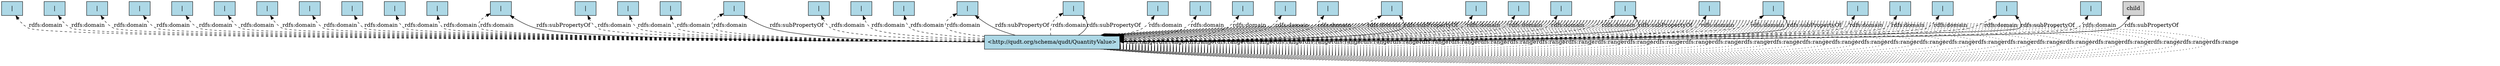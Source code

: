 digraph "Object Properties" {
  rankdir=BT;
  node [shape=box, style=filled];
  "|" [label="domain", fillcolor=lightgreen];
  "prop" [label="|", fillcolor=lightblue];
  "|" -> "prop" [label="rdfs:domain", style="dashed"];
  "|" [label="range", fillcolor=lightblue];
  "|" -> "|" [label="rdfs:range", style="dotted"];
  "|" [label="|", fillcolor=lightgreen];
  "http://www.w3.org/2004/02/skos/core#inScheme" [label="|", fillcolor=lightblue];
  "|" -> "http://www.w3.org/2004/02/skos/core#inScheme" [label="rdfs:domain", style="dashed"];
  "|" [label="|", fillcolor=lightblue];
  "|" -> "|" [label="rdfs:range", style="dotted"];
  "|" [label="<http://connectdigitalstudy.com/ontology#Computation>", fillcolor=lightgreen];
  "http://connectdigitalstudy.com/ontology#infersPhenotype" [label="|", fillcolor=lightblue];
  "|" -> "http://connectdigitalstudy.com/ontology#infersPhenotype" [label="rdfs:domain", style="dashed"];
  "|" [label="<http://connectdigitalstudy.com/ontology#DigitalPhenotype>", fillcolor=lightblue];
  "|" -> "|" [label="rdfs:range", style="dotted"];
  "|" [label="<http://connectdigitalstudy.com/ontology#Feature>", fillcolor=lightgreen];
  "http://connectdigitalstudy.com/ontology#requiresComputation" [label="|", fillcolor=lightblue];
  "|" -> "http://connectdigitalstudy.com/ontology#requiresComputation" [label="rdfs:domain", style="dashed"];
  "|" [label="<http://connectdigitalstudy.com/ontology#Computation>", fillcolor=lightblue];
  "|" -> "|" [label="rdfs:range", style="dotted"];
  "|" [label="<http://connectdigitalstudy.com/ontology#ResponseItem>", fillcolor=lightgreen];
  "http://connectdigitalstudy.com/ontology#answersQuestion" [label="|", fillcolor=lightblue];
  "|" -> "http://connectdigitalstudy.com/ontology#answersQuestion" [label="rdfs:domain", style="dashed"];
  "|" [label="<http://connectdigitalstudy.com/ontology#Question>", fillcolor=lightblue];
  "|" -> "|" [label="rdfs:range", style="dotted"];
  "|" [label="|", fillcolor=lightgreen];
  "http://www.w3.org/ns/sosa/observedProperty" [label="|", fillcolor=lightblue];
  "|" -> "http://www.w3.org/ns/sosa/observedProperty" [label="rdfs:domain", style="dashed"];
  "|" [label="|", fillcolor=lightblue];
  "|" -> "|" [label="rdfs:range", style="dotted"];
  "|" [label="|", fillcolor=lightgreen];
  "http://www.w3.org/2004/02/skos/core#related" [label="|", fillcolor=lightblue];
  "|" -> "http://www.w3.org/2004/02/skos/core#related" [label="rdfs:domain", style="dashed"];
  "|" [label="|", fillcolor=lightblue];
  "|" -> "|" [label="rdfs:range", style="dotted"];
  "|" [label="<http://connectdigitalstudy.com/ontology#Feature>", fillcolor=lightgreen];
  "http://connectdigitalstudy.com/ontology#hasMeasurement" [label="|", fillcolor=lightblue];
  "|" -> "http://connectdigitalstudy.com/ontology#hasMeasurement" [label="rdfs:domain", style="dashed"];
  "|" [label="<http://connectdigitalstudy.com/ontology#Measurement>", fillcolor=lightblue];
  "|" -> "|" [label="rdfs:range", style="dotted"];
  "|" [label="|", fillcolor=lightgreen];
  "http://www.w3.org/ns/prov#wasAssociatedWith" [label="|", fillcolor=lightblue];
  "|" -> "http://www.w3.org/ns/prov#wasAssociatedWith" [label="rdfs:domain", style="dashed"];
  "|" [label="|", fillcolor=lightblue];
  "|" -> "|" [label="rdfs:range", style="dotted"];
  "|" [label="|", fillcolor=lightgreen];
  "http://www.w3.org/2004/02/skos/core#broader" [label="|", fillcolor=lightblue];
  "|" -> "http://www.w3.org/2004/02/skos/core#broader" [label="rdfs:domain", style="dashed"];
  "|" [label="|", fillcolor=lightblue];
  "|" -> "|" [label="rdfs:range", style="dotted"];
  "|" [label="<http://connectdigitalstudy.com/ontology#QuestionnaireEntry>", fillcolor=lightgreen];
  "http://connectdigitalstudy.com/ontology#hasResponseItem" [label="|", fillcolor=lightblue];
  "|" -> "http://connectdigitalstudy.com/ontology#hasResponseItem" [label="rdfs:domain", style="dashed"];
  "|" [label="<http://connectdigitalstudy.com/ontology#ResponseItem>", fillcolor=lightblue];
  "|" -> "|" [label="rdfs:range", style="dotted"];
  "|" [label="<http://connectdigitalstudy.com/ontology#DerivedFeature>", fillcolor=lightgreen];
  "http://connectdigitalstudy.com/ontology#wasDerivedFrom" [label="|", fillcolor=lightblue];
  "|" -> "http://connectdigitalstudy.com/ontology#wasDerivedFrom" [label="rdfs:domain", style="dashed"];
  "|" [label="owl:Thing", fillcolor=lightblue];
  "|" -> "|" [label="rdfs:range", style="dotted"];
  "|" [label="|", fillcolor=lightgreen];
  "http://www.w3.org/ns/prov#wasGeneratedBy" [label="|", fillcolor=lightblue];
  "|" -> "http://www.w3.org/ns/prov#wasGeneratedBy" [label="rdfs:domain", style="dashed"];
  "|" [label="|", fillcolor=lightblue];
  "|" -> "|" [label="rdfs:range", style="dotted"];
  "|" [label="<http://connectdigitalstudy.com/ontology#DataSet>", fillcolor=lightgreen];
  "http://connectdigitalstudy.com/ontology#usedDataInterface" [label="|", fillcolor=lightblue];
  "|" -> "http://connectdigitalstudy.com/ontology#usedDataInterface" [label="rdfs:domain", style="dashed"];
  "|" [label="<http://connectdigitalstudy.com/ontology#DataInterface>", fillcolor=lightblue];
  "|" -> "|" [label="rdfs:range", style="dotted"];
  "|" [label="owl:Thing", fillcolor=lightgreen];
  "http://connectdigitalstudy.com/ontology#hasContext" [label="|", fillcolor=lightblue];
  "|" -> "http://connectdigitalstudy.com/ontology#hasContext" [label="rdfs:domain", style="dashed"];
  "|" [label="<http://connectdigitalstudy.com/ontology#ObservationContext>", fillcolor=lightblue];
  "|" -> "|" [label="rdfs:range", style="dotted"];
  "|" [label="<http://connectdigitalstudy.com/ontology#NotificationEvent>", fillcolor=lightgreen];
  "http://connectdigitalstudy.com/ontology#usedAppInterface" [label="|", fillcolor=lightblue];
  "|" -> "http://connectdigitalstudy.com/ontology#usedAppInterface" [label="rdfs:domain", style="dashed"];
  "|" [label="<http://connectdigitalstudy.com/ontology#AppInterface>", fillcolor=lightblue];
  "|" -> "|" [label="rdfs:range", style="dotted"];
  "|" [label="<http://connectdigitalstudy.com/ontology#SleepStageMeasurement>", fillcolor=lightgreen];
  "http://connectdigitalstudy.com/ontology#hasStage" [label="|", fillcolor=lightblue];
  "|" -> "http://connectdigitalstudy.com/ontology#hasStage" [label="rdfs:domain", style="dashed"];
  "|" [label="<http://connectdigitalstudy.com/ontology#SleepStage>", fillcolor=lightblue];
  "|" -> "|" [label="rdfs:range", style="dotted"];
  "|" [label="<http://connectdigitalstudy.com/ontology#Question>", fillcolor=lightgreen];
  "http://connectdigitalstudy.com/ontology#hasResponseFormat" [label="|", fillcolor=lightblue];
  "|" -> "http://connectdigitalstudy.com/ontology#hasResponseFormat" [label="rdfs:domain", style="dashed"];
  "|" [label="<http://connectdigitalstudy.com/ontology#ResponseFormat>", fillcolor=lightblue];
  "|" -> "|" [label="rdfs:range", style="dotted"];
  "|" [label="<http://connectdigitalstudy.com/ontology#QuestionnaireEntry>", fillcolor=lightgreen];
  "http://connectdigitalstudy.com/ontology#wasReportedBy" [label="|", fillcolor=lightblue];
  "|" -> "http://connectdigitalstudy.com/ontology#wasReportedBy" [label="rdfs:domain", style="dashed"];
  "|" [label="<http://connectdigitalstudy.com/ontology#Participant>", fillcolor=lightblue];
  "|" -> "|" [label="rdfs:range", style="dotted"];
  "|" [label="owl:Thing", fillcolor=lightgreen];
  "http://connectdigitalstudy.com/ontology#wasGeneratedBy" [label="|", fillcolor=lightblue];
  "|" -> "http://connectdigitalstudy.com/ontology#wasGeneratedBy" [label="rdfs:domain", style="dashed"];
  "|" [label="<http://connectdigitalstudy.com/ontology#Computation>", fillcolor=lightblue];
  "|" -> "|" [label="rdfs:range", style="dotted"];
  "|" [label="<http://connectdigitalstudy.com/ontology#Computation>", fillcolor=lightgreen];
  "http://connectdigitalstudy.com/ontology#associatedWithDevice" [label="|", fillcolor=lightblue];
  "|" -> "http://connectdigitalstudy.com/ontology#associatedWithDevice" [label="rdfs:domain", style="dashed"];
  "|" [label="<http://connectdigitalstudy.com/ontology#Device>", fillcolor=lightblue];
  "|" -> "|" [label="rdfs:range", style="dotted"];
  "|" [label="|", fillcolor=lightgreen];
  "http://qudt.org/schema/qudt/unit" [label="|", fillcolor=lightblue];
  "|" -> "http://qudt.org/schema/qudt/unit" [label="rdfs:domain", style="dashed"];
  "|" [label="|", fillcolor=lightblue];
  "|" -> "|" [label="rdfs:range", style="dotted"];
  "|" [label="|", fillcolor=lightgreen];
  "http://www.w3.org/2004/02/skos/core#hasTopConcept" [label="|", fillcolor=lightblue];
  "|" -> "http://www.w3.org/2004/02/skos/core#hasTopConcept" [label="rdfs:domain", style="dashed"];
  "|" [label="|", fillcolor=lightblue];
  "|" -> "|" [label="rdfs:range", style="dotted"];
  "|" [label="|", fillcolor=lightgreen];
  "http://www.w3.org/ns/sosa/hasFeatureOfInterest" [label="|", fillcolor=lightblue];
  "|" -> "http://www.w3.org/ns/sosa/hasFeatureOfInterest" [label="rdfs:domain", style="dashed"];
  "|" [label="|", fillcolor=lightblue];
  "|" -> "|" [label="rdfs:range", style="dotted"];
  "|" [label="<http://connectdigitalstudy.com/ontology#DataSet>", fillcolor=lightgreen];
  "http://connectdigitalstudy.com/ontology#wasCollectedFrom" [label="|", fillcolor=lightblue];
  "|" -> "http://connectdigitalstudy.com/ontology#wasCollectedFrom" [label="rdfs:domain", style="dashed"];
  "|" [label="<http://connectdigitalstudy.com/ontology#Participant>", fillcolor=lightblue];
  "|" -> "|" [label="rdfs:range", style="dotted"];
  "|" [label="|", fillcolor=lightgreen];
  "http://www.w3.org/2004/02/skos/core#topConceptOf" [label="|", fillcolor=lightblue];
  "|" -> "http://www.w3.org/2004/02/skos/core#topConceptOf" [label="rdfs:domain", style="dashed"];
  "|" [label="|", fillcolor=lightblue];
  "|" -> "|" [label="rdfs:range", style="dotted"];
  "|" [label="<http://connectdigitalstudy.com/ontology#Measurement>", fillcolor=lightgreen];
  "http://connectdigitalstudy.com/ontology#featureOfInterest" [label="|", fillcolor=lightblue];
  "|" -> "http://connectdigitalstudy.com/ontology#featureOfInterest" [label="rdfs:domain", style="dashed"];
  "|" [label="|", fillcolor=lightblue];
  "|" -> "|" [label="rdfs:range", style="dotted"];
  "|" [label="<http://connectdigitalstudy.com/ontology#Feature>", fillcolor=lightgreen];
  "http://connectdigitalstudy.com/ontology#supportsInferenceOf" [label="|", fillcolor=lightblue];
  "|" -> "http://connectdigitalstudy.com/ontology#supportsInferenceOf" [label="rdfs:domain", style="dashed"];
  "|" [label="<http://connectdigitalstudy.com/ontology#DigitalPhenotype>", fillcolor=lightblue];
  "|" -> "|" [label="rdfs:range", style="dotted"];
  "|" [label="|", fillcolor=lightgreen];
  "http://www.w3.org/ns/prov#used" [label="|", fillcolor=lightblue];
  "|" -> "http://www.w3.org/ns/prov#used" [label="rdfs:domain", style="dashed"];
  "|" [label="|", fillcolor=lightblue];
  "|" -> "|" [label="rdfs:range", style="dotted"];
  "|" [label="|", fillcolor=lightgreen];
  "http://www.w3.org/ns/prov#wasDerivedFrom" [label="|", fillcolor=lightblue];
  "|" -> "http://www.w3.org/ns/prov#wasDerivedFrom" [label="rdfs:domain", style="dashed"];
  "|" [label="|", fillcolor=lightblue];
  "|" -> "|" [label="rdfs:range", style="dotted"];
  "|" [label="<http://connectdigitalstudy.com/ontology#DataTransferEvent>", fillcolor=lightgreen];
  "http://connectdigitalstudy.com/ontology#usedDevice" [label="|", fillcolor=lightblue];
  "|" -> "http://connectdigitalstudy.com/ontology#usedDevice" [label="rdfs:domain", style="dashed"];
  "|" [label="<http://connectdigitalstudy.com/ontology#Device>", fillcolor=lightblue];
  "|" -> "|" [label="rdfs:range", style="dotted"];
  "|" [label="<http://connectdigitalstudy.com/ontology#DerivedFeature>", fillcolor=lightgreen];
  "http://connectdigitalstudy.com/ontology#wasComputedBy" [label="|", fillcolor=lightblue];
  "|" -> "http://connectdigitalstudy.com/ontology#wasComputedBy" [label="rdfs:domain", style="dashed"];
  "|" [label="<http://connectdigitalstudy.com/ontology#Computation>", fillcolor=lightblue];
  "|" -> "|" [label="rdfs:range", style="dotted"];
  "|" [label="owl:Thing", fillcolor=lightgreen];
  "http://connectdigitalstudy.com/ontology#wasAttributedTo" [label="|", fillcolor=lightblue];
  "|" -> "http://connectdigitalstudy.com/ontology#wasAttributedTo" [label="rdfs:domain", style="dashed"];
  "|" [label="<http://connectdigitalstudy.com/ontology#Participant>", fillcolor=lightblue];
  "|" -> "|" [label="rdfs:range", style="dotted"];
  "|" [label="owl:Thing", fillcolor=lightgreen];
  "http://connectdigitalstudy.com/ontology#occursDuring" [label="|", fillcolor=lightblue];
  "|" -> "http://connectdigitalstudy.com/ontology#occursDuring" [label="rdfs:domain", style="dashed"];
  "|" [label="<http://connectdigitalstudy.com/ontology#ObservationContext>", fillcolor=lightblue];
  "|" -> "|" [label="rdfs:range", style="dotted"];
  "|" [label="|", fillcolor=lightgreen];
  "http://www.w3.org/2004/02/skos/core#narrower" [label="|", fillcolor=lightblue];
  "|" -> "http://www.w3.org/2004/02/skos/core#narrower" [label="rdfs:domain", style="dashed"];
  "|" [label="|", fillcolor=lightblue];
  "|" -> "|" [label="rdfs:range", style="dotted"];
  "|" [label="|", fillcolor=lightgreen];
  "http://www.w3.org/ns/prov#wasAttributedTo" [label="|", fillcolor=lightblue];
  "|" -> "http://www.w3.org/ns/prov#wasAttributedTo" [label="rdfs:domain", style="dashed"];
  "|" [label="|", fillcolor=lightblue];
  "|" -> "|" [label="rdfs:range", style="dotted"];
  "|" [label="<http://connectdigitalstudy.com/ontology#Measurement>", fillcolor=lightgreen];
  "http://connectdigitalstudy.com/ontology#observedProperty" [label="|", fillcolor=lightblue];
  "|" -> "http://connectdigitalstudy.com/ontology#observedProperty" [label="rdfs:domain", style="dashed"];
  "|" [label="|", fillcolor=lightblue];
  "|" -> "|" [label="rdfs:range", style="dotted"];
  "|" [label="<http://connectdigitalstudy.com/ontology#Measurement>", fillcolor=lightgreen];
  "http://qudt.org/schema/qudt/quantityValue" [label="|", fillcolor=lightblue];
  "|" -> "http://qudt.org/schema/qudt/quantityValue" [label="rdfs:domain", style="dashed"];
  "|" [label="<http://qudt.org/schema/qudt/QuantityValue>", fillcolor=lightblue];
  "|" -> "|" [label="rdfs:range", style="dotted"];
  "|" -> "child" [label="rdfs:subPropertyOf"];
  "|" -> "http://connectdigitalstudy.com/ontology#wasDerivedFrom" [label="rdfs:subPropertyOf"];
  "|" -> "http://connectdigitalstudy.com/ontology#usedAppInterface" [label="rdfs:subPropertyOf"];
  "|" -> "http://connectdigitalstudy.com/ontology#wasGeneratedBy" [label="rdfs:subPropertyOf"];
  "|" -> "http://connectdigitalstudy.com/ontology#associatedWithDevice" [label="rdfs:subPropertyOf"];
  "|" -> "http://connectdigitalstudy.com/ontology#featureOfInterest" [label="rdfs:subPropertyOf"];
  "|" -> "http://connectdigitalstudy.com/ontology#usedDevice" [label="rdfs:subPropertyOf"];
  "|" -> "http://connectdigitalstudy.com/ontology#wasAttributedTo" [label="rdfs:subPropertyOf"];
  "|" -> "http://connectdigitalstudy.com/ontology#observedProperty" [label="rdfs:subPropertyOf"];
}
